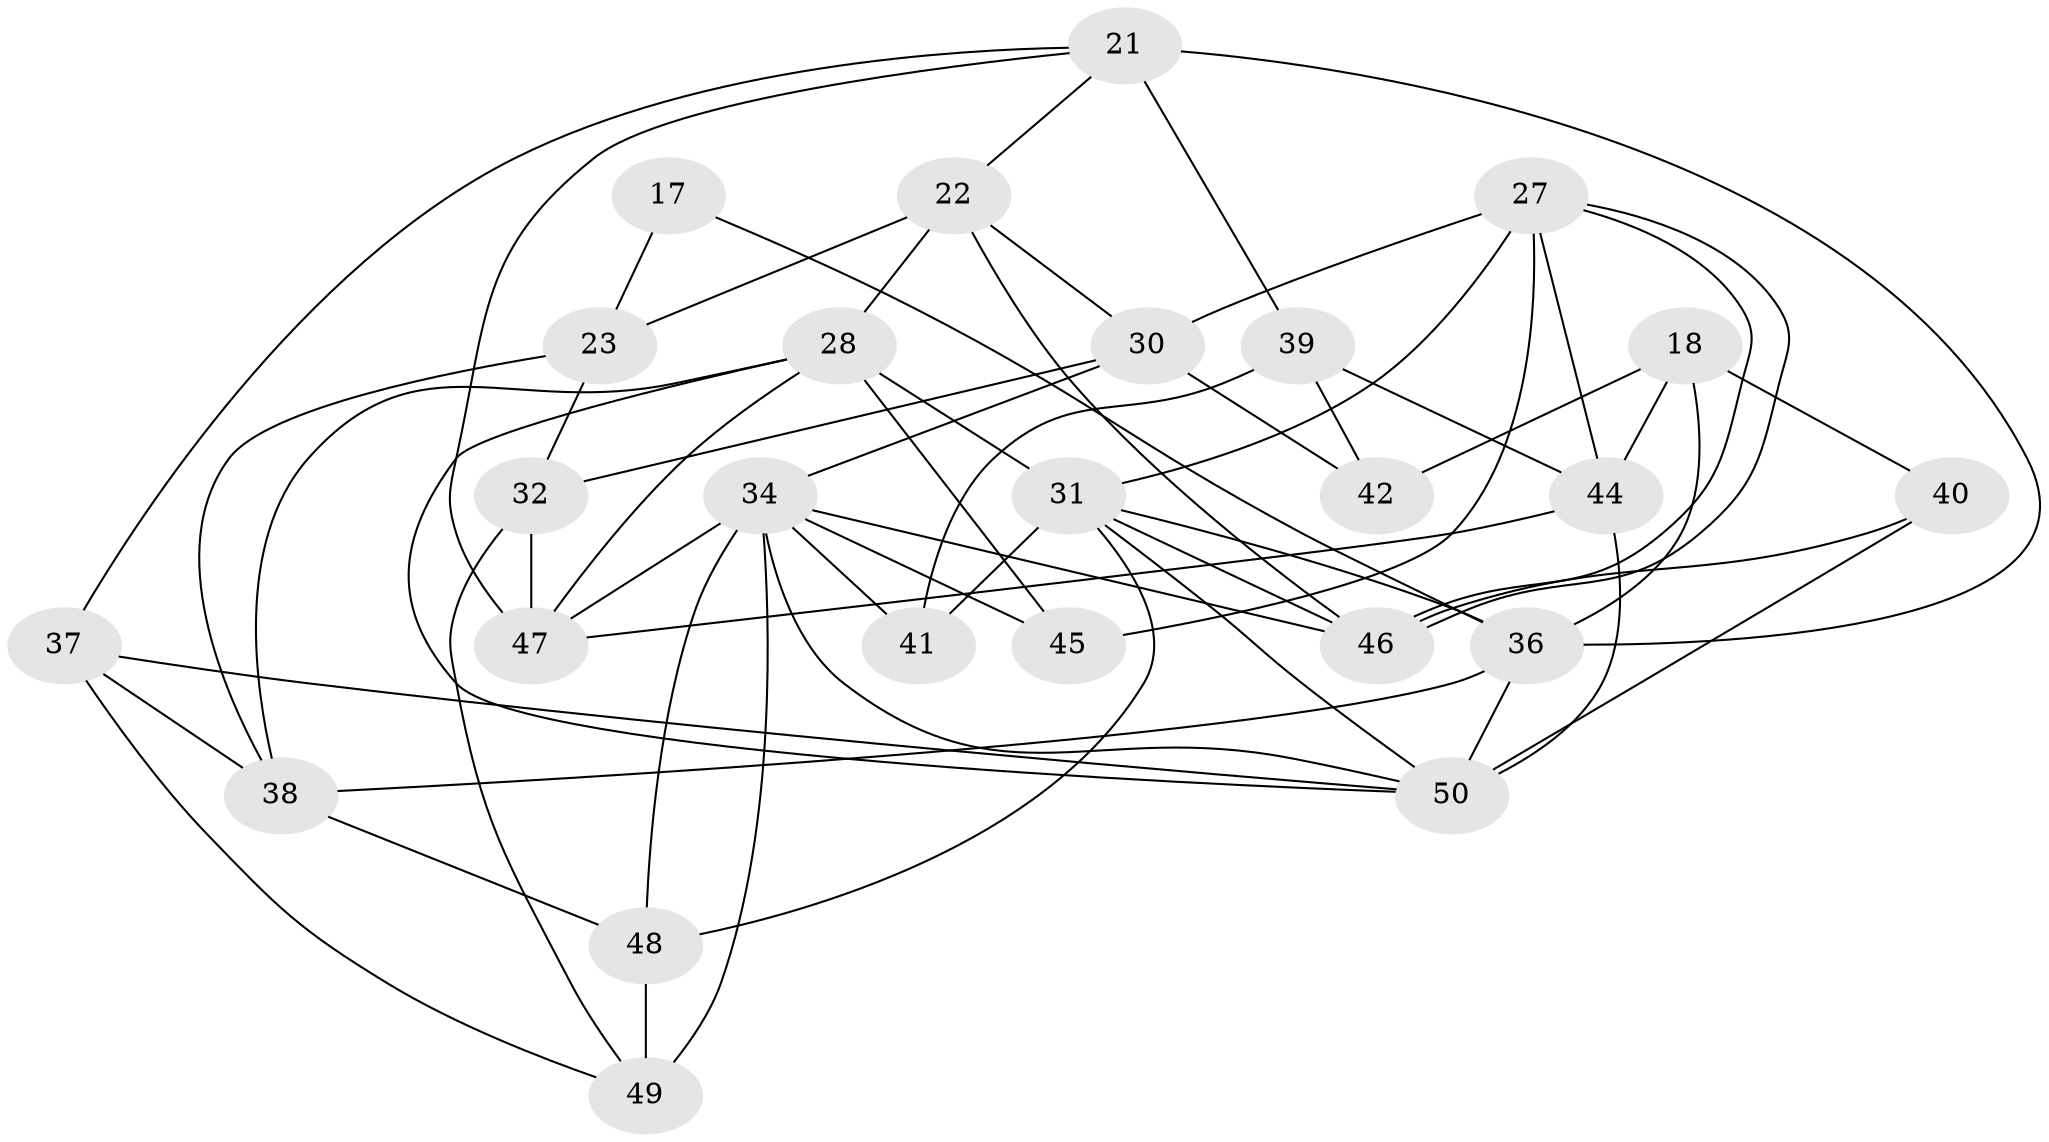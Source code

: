 // original degree distribution, {3: 0.2, 5: 0.2, 4: 0.34, 6: 0.08, 2: 0.14, 7: 0.04}
// Generated by graph-tools (version 1.1) at 2025/49/03/09/25 04:49:13]
// undirected, 25 vertices, 59 edges
graph export_dot {
graph [start="1"]
  node [color=gray90,style=filled];
  17;
  18 [super="+1"];
  21;
  22;
  23;
  27 [super="+12+15"];
  28 [super="+16+11"];
  30 [super="+10"];
  31 [super="+26+19"];
  32 [super="+14"];
  34 [super="+24+29"];
  36 [super="+33"];
  37 [super="+5"];
  38 [super="+13"];
  39 [super="+8"];
  40;
  41 [super="+35+9"];
  42;
  44 [super="+4"];
  45 [super="+43"];
  46 [super="+6"];
  47;
  48 [super="+25"];
  49;
  50 [super="+2"];
  17 -- 23;
  17 -- 36;
  18 -- 40;
  18 -- 44 [weight=2];
  18 -- 42;
  18 -- 36;
  21 -- 22;
  21 -- 37;
  21 -- 39 [weight=2];
  21 -- 47;
  21 -- 36;
  22 -- 46 [weight=2];
  22 -- 23;
  22 -- 28 [weight=2];
  22 -- 30;
  23 -- 38;
  23 -- 32;
  27 -- 46 [weight=2];
  27 -- 46;
  27 -- 30 [weight=2];
  27 -- 44;
  27 -- 45;
  27 -- 31;
  28 -- 38;
  28 -- 50;
  28 -- 31;
  28 -- 45 [weight=2];
  28 -- 47;
  30 -- 42;
  30 -- 34;
  30 -- 32;
  31 -- 46 [weight=2];
  31 -- 36;
  31 -- 48 [weight=2];
  31 -- 50;
  31 -- 41;
  32 -- 47;
  32 -- 49;
  34 -- 45 [weight=3];
  34 -- 47;
  34 -- 41 [weight=2];
  34 -- 46;
  34 -- 48;
  34 -- 49;
  34 -- 50;
  36 -- 38 [weight=2];
  36 -- 50;
  37 -- 49;
  37 -- 50;
  37 -- 38;
  38 -- 48;
  39 -- 44;
  39 -- 41;
  39 -- 42;
  40 -- 50 [weight=2];
  40 -- 46;
  44 -- 50;
  44 -- 47;
  48 -- 49 [weight=2];
}
